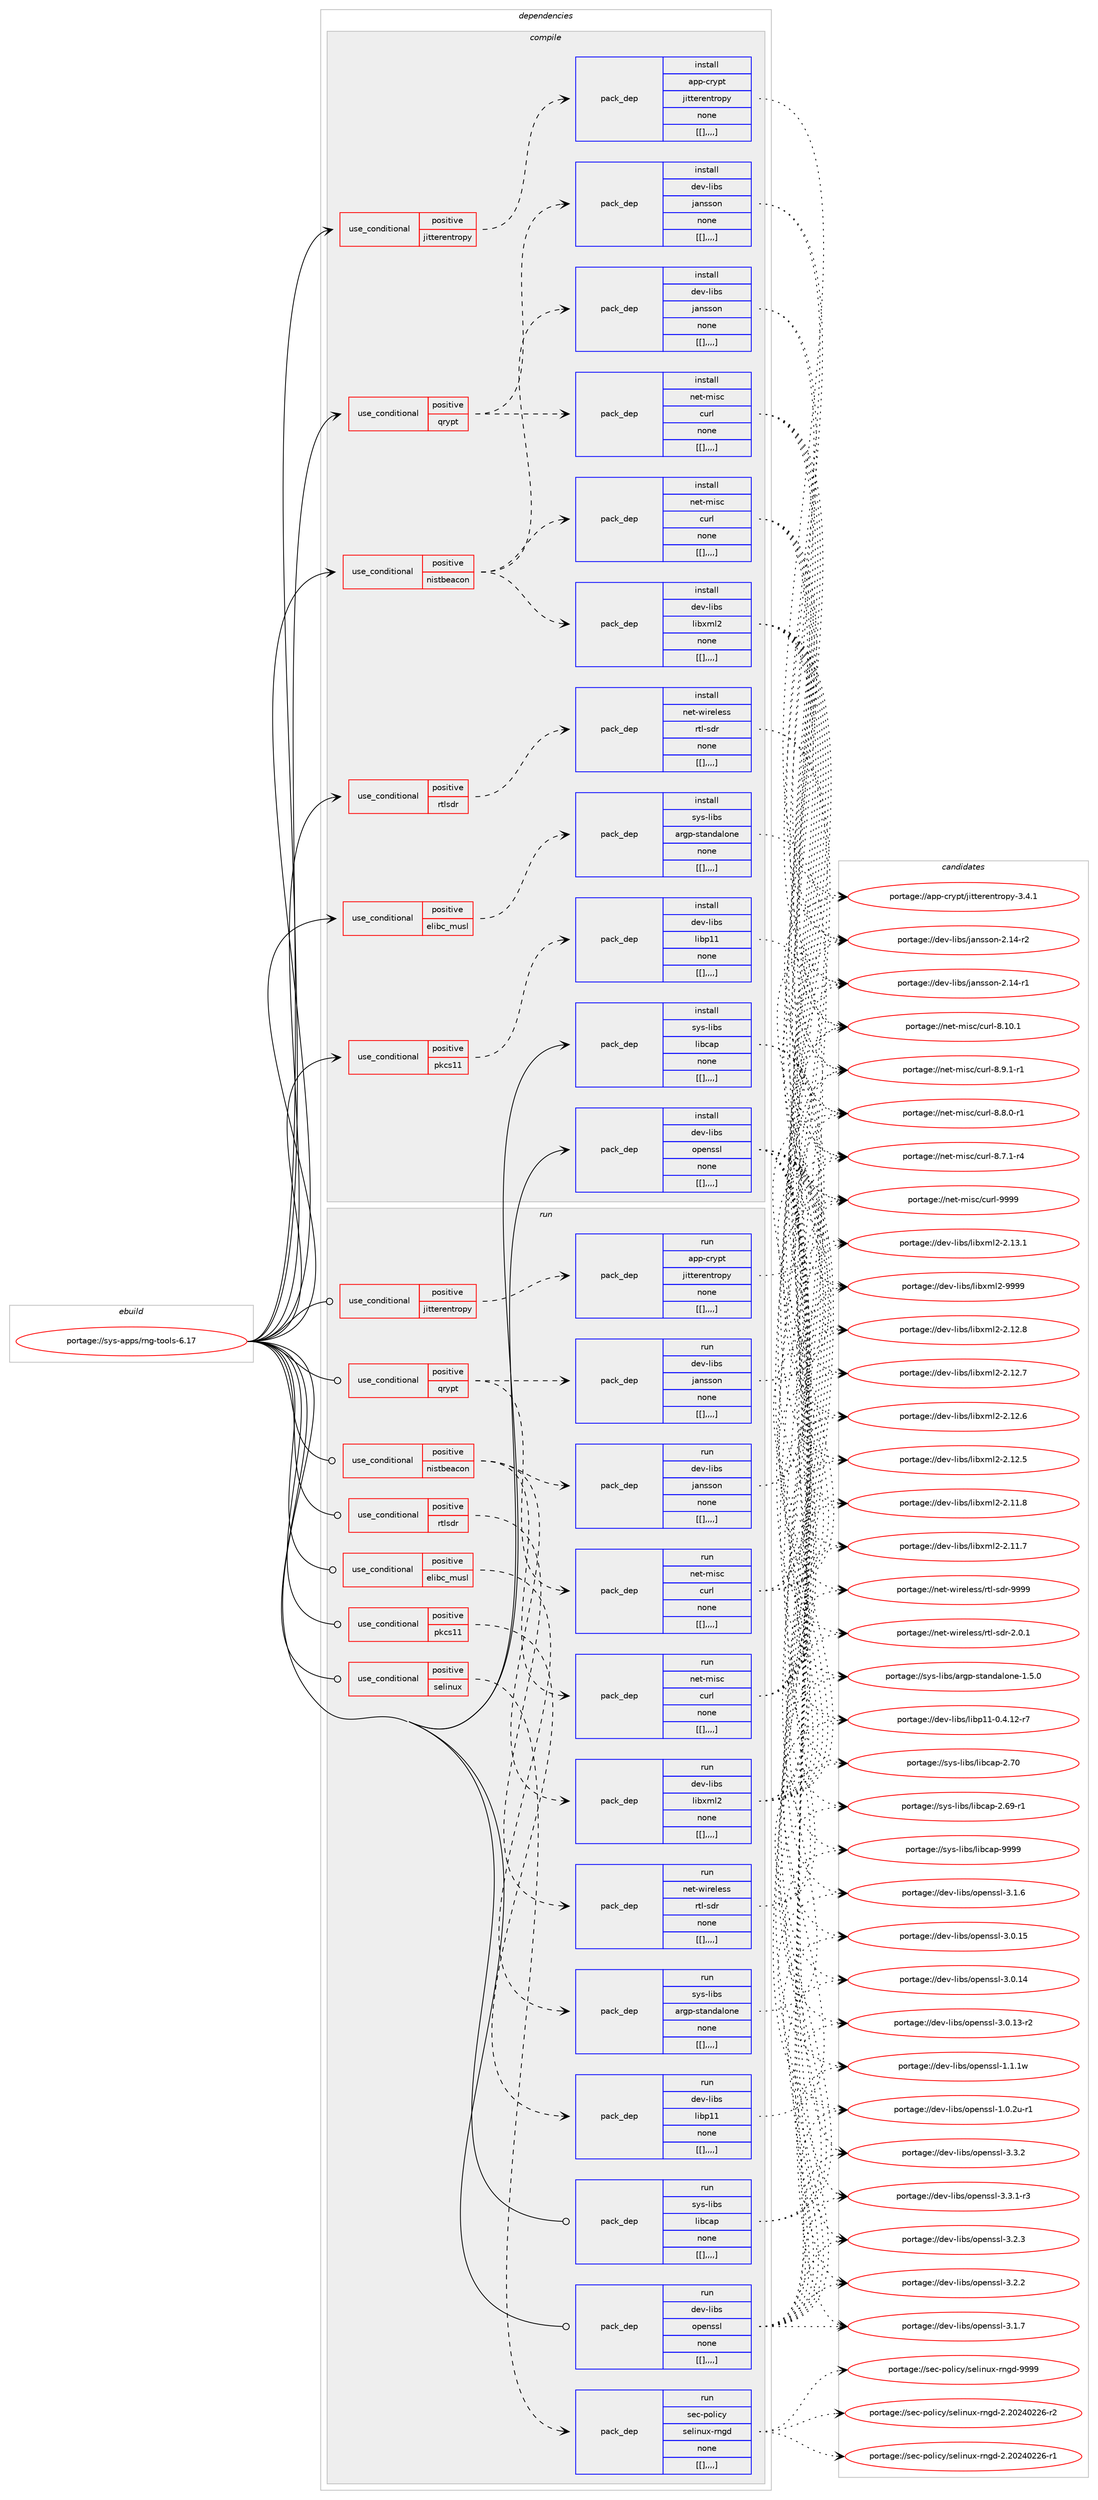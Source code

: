 digraph prolog {

# *************
# Graph options
# *************

newrank=true;
concentrate=true;
compound=true;
graph [rankdir=LR,fontname=Helvetica,fontsize=10,ranksep=1.5];#, ranksep=2.5, nodesep=0.2];
edge  [arrowhead=vee];
node  [fontname=Helvetica,fontsize=10];

# **********
# The ebuild
# **********

subgraph cluster_leftcol {
color=gray;
label=<<i>ebuild</i>>;
id [label="portage://sys-apps/rng-tools-6.17", color=red, width=4, href="../sys-apps/rng-tools-6.17.svg"];
}

# ****************
# The dependencies
# ****************

subgraph cluster_midcol {
color=gray;
label=<<i>dependencies</i>>;
subgraph cluster_compile {
fillcolor="#eeeeee";
style=filled;
label=<<i>compile</i>>;
subgraph cond6480 {
dependency17456 [label=<<TABLE BORDER="0" CELLBORDER="1" CELLSPACING="0" CELLPADDING="4"><TR><TD ROWSPAN="3" CELLPADDING="10">use_conditional</TD></TR><TR><TD>positive</TD></TR><TR><TD>elibc_musl</TD></TR></TABLE>>, shape=none, color=red];
subgraph pack10926 {
dependency17457 [label=<<TABLE BORDER="0" CELLBORDER="1" CELLSPACING="0" CELLPADDING="4" WIDTH="220"><TR><TD ROWSPAN="6" CELLPADDING="30">pack_dep</TD></TR><TR><TD WIDTH="110">install</TD></TR><TR><TD>sys-libs</TD></TR><TR><TD>argp-standalone</TD></TR><TR><TD>none</TD></TR><TR><TD>[[],,,,]</TD></TR></TABLE>>, shape=none, color=blue];
}
dependency17456:e -> dependency17457:w [weight=20,style="dashed",arrowhead="vee"];
}
id:e -> dependency17456:w [weight=20,style="solid",arrowhead="vee"];
subgraph cond6481 {
dependency17458 [label=<<TABLE BORDER="0" CELLBORDER="1" CELLSPACING="0" CELLPADDING="4"><TR><TD ROWSPAN="3" CELLPADDING="10">use_conditional</TD></TR><TR><TD>positive</TD></TR><TR><TD>jitterentropy</TD></TR></TABLE>>, shape=none, color=red];
subgraph pack10927 {
dependency17459 [label=<<TABLE BORDER="0" CELLBORDER="1" CELLSPACING="0" CELLPADDING="4" WIDTH="220"><TR><TD ROWSPAN="6" CELLPADDING="30">pack_dep</TD></TR><TR><TD WIDTH="110">install</TD></TR><TR><TD>app-crypt</TD></TR><TR><TD>jitterentropy</TD></TR><TR><TD>none</TD></TR><TR><TD>[[],,,,]</TD></TR></TABLE>>, shape=none, color=blue];
}
dependency17458:e -> dependency17459:w [weight=20,style="dashed",arrowhead="vee"];
}
id:e -> dependency17458:w [weight=20,style="solid",arrowhead="vee"];
subgraph cond6482 {
dependency17460 [label=<<TABLE BORDER="0" CELLBORDER="1" CELLSPACING="0" CELLPADDING="4"><TR><TD ROWSPAN="3" CELLPADDING="10">use_conditional</TD></TR><TR><TD>positive</TD></TR><TR><TD>nistbeacon</TD></TR></TABLE>>, shape=none, color=red];
subgraph pack10928 {
dependency17461 [label=<<TABLE BORDER="0" CELLBORDER="1" CELLSPACING="0" CELLPADDING="4" WIDTH="220"><TR><TD ROWSPAN="6" CELLPADDING="30">pack_dep</TD></TR><TR><TD WIDTH="110">install</TD></TR><TR><TD>dev-libs</TD></TR><TR><TD>jansson</TD></TR><TR><TD>none</TD></TR><TR><TD>[[],,,,]</TD></TR></TABLE>>, shape=none, color=blue];
}
dependency17460:e -> dependency17461:w [weight=20,style="dashed",arrowhead="vee"];
subgraph pack10929 {
dependency17462 [label=<<TABLE BORDER="0" CELLBORDER="1" CELLSPACING="0" CELLPADDING="4" WIDTH="220"><TR><TD ROWSPAN="6" CELLPADDING="30">pack_dep</TD></TR><TR><TD WIDTH="110">install</TD></TR><TR><TD>dev-libs</TD></TR><TR><TD>libxml2</TD></TR><TR><TD>none</TD></TR><TR><TD>[[],,,,]</TD></TR></TABLE>>, shape=none, color=blue];
}
dependency17460:e -> dependency17462:w [weight=20,style="dashed",arrowhead="vee"];
subgraph pack10930 {
dependency17463 [label=<<TABLE BORDER="0" CELLBORDER="1" CELLSPACING="0" CELLPADDING="4" WIDTH="220"><TR><TD ROWSPAN="6" CELLPADDING="30">pack_dep</TD></TR><TR><TD WIDTH="110">install</TD></TR><TR><TD>net-misc</TD></TR><TR><TD>curl</TD></TR><TR><TD>none</TD></TR><TR><TD>[[],,,,]</TD></TR></TABLE>>, shape=none, color=blue];
}
dependency17460:e -> dependency17463:w [weight=20,style="dashed",arrowhead="vee"];
}
id:e -> dependency17460:w [weight=20,style="solid",arrowhead="vee"];
subgraph cond6483 {
dependency17464 [label=<<TABLE BORDER="0" CELLBORDER="1" CELLSPACING="0" CELLPADDING="4"><TR><TD ROWSPAN="3" CELLPADDING="10">use_conditional</TD></TR><TR><TD>positive</TD></TR><TR><TD>pkcs11</TD></TR></TABLE>>, shape=none, color=red];
subgraph pack10931 {
dependency17465 [label=<<TABLE BORDER="0" CELLBORDER="1" CELLSPACING="0" CELLPADDING="4" WIDTH="220"><TR><TD ROWSPAN="6" CELLPADDING="30">pack_dep</TD></TR><TR><TD WIDTH="110">install</TD></TR><TR><TD>dev-libs</TD></TR><TR><TD>libp11</TD></TR><TR><TD>none</TD></TR><TR><TD>[[],,,,]</TD></TR></TABLE>>, shape=none, color=blue];
}
dependency17464:e -> dependency17465:w [weight=20,style="dashed",arrowhead="vee"];
}
id:e -> dependency17464:w [weight=20,style="solid",arrowhead="vee"];
subgraph cond6484 {
dependency17466 [label=<<TABLE BORDER="0" CELLBORDER="1" CELLSPACING="0" CELLPADDING="4"><TR><TD ROWSPAN="3" CELLPADDING="10">use_conditional</TD></TR><TR><TD>positive</TD></TR><TR><TD>qrypt</TD></TR></TABLE>>, shape=none, color=red];
subgraph pack10932 {
dependency17467 [label=<<TABLE BORDER="0" CELLBORDER="1" CELLSPACING="0" CELLPADDING="4" WIDTH="220"><TR><TD ROWSPAN="6" CELLPADDING="30">pack_dep</TD></TR><TR><TD WIDTH="110">install</TD></TR><TR><TD>dev-libs</TD></TR><TR><TD>jansson</TD></TR><TR><TD>none</TD></TR><TR><TD>[[],,,,]</TD></TR></TABLE>>, shape=none, color=blue];
}
dependency17466:e -> dependency17467:w [weight=20,style="dashed",arrowhead="vee"];
subgraph pack10933 {
dependency17468 [label=<<TABLE BORDER="0" CELLBORDER="1" CELLSPACING="0" CELLPADDING="4" WIDTH="220"><TR><TD ROWSPAN="6" CELLPADDING="30">pack_dep</TD></TR><TR><TD WIDTH="110">install</TD></TR><TR><TD>net-misc</TD></TR><TR><TD>curl</TD></TR><TR><TD>none</TD></TR><TR><TD>[[],,,,]</TD></TR></TABLE>>, shape=none, color=blue];
}
dependency17466:e -> dependency17468:w [weight=20,style="dashed",arrowhead="vee"];
}
id:e -> dependency17466:w [weight=20,style="solid",arrowhead="vee"];
subgraph cond6485 {
dependency17469 [label=<<TABLE BORDER="0" CELLBORDER="1" CELLSPACING="0" CELLPADDING="4"><TR><TD ROWSPAN="3" CELLPADDING="10">use_conditional</TD></TR><TR><TD>positive</TD></TR><TR><TD>rtlsdr</TD></TR></TABLE>>, shape=none, color=red];
subgraph pack10934 {
dependency17470 [label=<<TABLE BORDER="0" CELLBORDER="1" CELLSPACING="0" CELLPADDING="4" WIDTH="220"><TR><TD ROWSPAN="6" CELLPADDING="30">pack_dep</TD></TR><TR><TD WIDTH="110">install</TD></TR><TR><TD>net-wireless</TD></TR><TR><TD>rtl-sdr</TD></TR><TR><TD>none</TD></TR><TR><TD>[[],,,,]</TD></TR></TABLE>>, shape=none, color=blue];
}
dependency17469:e -> dependency17470:w [weight=20,style="dashed",arrowhead="vee"];
}
id:e -> dependency17469:w [weight=20,style="solid",arrowhead="vee"];
subgraph pack10935 {
dependency17471 [label=<<TABLE BORDER="0" CELLBORDER="1" CELLSPACING="0" CELLPADDING="4" WIDTH="220"><TR><TD ROWSPAN="6" CELLPADDING="30">pack_dep</TD></TR><TR><TD WIDTH="110">install</TD></TR><TR><TD>dev-libs</TD></TR><TR><TD>openssl</TD></TR><TR><TD>none</TD></TR><TR><TD>[[],,,,]</TD></TR></TABLE>>, shape=none, color=blue];
}
id:e -> dependency17471:w [weight=20,style="solid",arrowhead="vee"];
subgraph pack10936 {
dependency17472 [label=<<TABLE BORDER="0" CELLBORDER="1" CELLSPACING="0" CELLPADDING="4" WIDTH="220"><TR><TD ROWSPAN="6" CELLPADDING="30">pack_dep</TD></TR><TR><TD WIDTH="110">install</TD></TR><TR><TD>sys-libs</TD></TR><TR><TD>libcap</TD></TR><TR><TD>none</TD></TR><TR><TD>[[],,,,]</TD></TR></TABLE>>, shape=none, color=blue];
}
id:e -> dependency17472:w [weight=20,style="solid",arrowhead="vee"];
}
subgraph cluster_compileandrun {
fillcolor="#eeeeee";
style=filled;
label=<<i>compile and run</i>>;
}
subgraph cluster_run {
fillcolor="#eeeeee";
style=filled;
label=<<i>run</i>>;
subgraph cond6486 {
dependency17473 [label=<<TABLE BORDER="0" CELLBORDER="1" CELLSPACING="0" CELLPADDING="4"><TR><TD ROWSPAN="3" CELLPADDING="10">use_conditional</TD></TR><TR><TD>positive</TD></TR><TR><TD>elibc_musl</TD></TR></TABLE>>, shape=none, color=red];
subgraph pack10937 {
dependency17474 [label=<<TABLE BORDER="0" CELLBORDER="1" CELLSPACING="0" CELLPADDING="4" WIDTH="220"><TR><TD ROWSPAN="6" CELLPADDING="30">pack_dep</TD></TR><TR><TD WIDTH="110">run</TD></TR><TR><TD>sys-libs</TD></TR><TR><TD>argp-standalone</TD></TR><TR><TD>none</TD></TR><TR><TD>[[],,,,]</TD></TR></TABLE>>, shape=none, color=blue];
}
dependency17473:e -> dependency17474:w [weight=20,style="dashed",arrowhead="vee"];
}
id:e -> dependency17473:w [weight=20,style="solid",arrowhead="odot"];
subgraph cond6487 {
dependency17475 [label=<<TABLE BORDER="0" CELLBORDER="1" CELLSPACING="0" CELLPADDING="4"><TR><TD ROWSPAN="3" CELLPADDING="10">use_conditional</TD></TR><TR><TD>positive</TD></TR><TR><TD>jitterentropy</TD></TR></TABLE>>, shape=none, color=red];
subgraph pack10938 {
dependency17476 [label=<<TABLE BORDER="0" CELLBORDER="1" CELLSPACING="0" CELLPADDING="4" WIDTH="220"><TR><TD ROWSPAN="6" CELLPADDING="30">pack_dep</TD></TR><TR><TD WIDTH="110">run</TD></TR><TR><TD>app-crypt</TD></TR><TR><TD>jitterentropy</TD></TR><TR><TD>none</TD></TR><TR><TD>[[],,,,]</TD></TR></TABLE>>, shape=none, color=blue];
}
dependency17475:e -> dependency17476:w [weight=20,style="dashed",arrowhead="vee"];
}
id:e -> dependency17475:w [weight=20,style="solid",arrowhead="odot"];
subgraph cond6488 {
dependency17477 [label=<<TABLE BORDER="0" CELLBORDER="1" CELLSPACING="0" CELLPADDING="4"><TR><TD ROWSPAN="3" CELLPADDING="10">use_conditional</TD></TR><TR><TD>positive</TD></TR><TR><TD>nistbeacon</TD></TR></TABLE>>, shape=none, color=red];
subgraph pack10939 {
dependency17478 [label=<<TABLE BORDER="0" CELLBORDER="1" CELLSPACING="0" CELLPADDING="4" WIDTH="220"><TR><TD ROWSPAN="6" CELLPADDING="30">pack_dep</TD></TR><TR><TD WIDTH="110">run</TD></TR><TR><TD>dev-libs</TD></TR><TR><TD>jansson</TD></TR><TR><TD>none</TD></TR><TR><TD>[[],,,,]</TD></TR></TABLE>>, shape=none, color=blue];
}
dependency17477:e -> dependency17478:w [weight=20,style="dashed",arrowhead="vee"];
subgraph pack10940 {
dependency17479 [label=<<TABLE BORDER="0" CELLBORDER="1" CELLSPACING="0" CELLPADDING="4" WIDTH="220"><TR><TD ROWSPAN="6" CELLPADDING="30">pack_dep</TD></TR><TR><TD WIDTH="110">run</TD></TR><TR><TD>dev-libs</TD></TR><TR><TD>libxml2</TD></TR><TR><TD>none</TD></TR><TR><TD>[[],,,,]</TD></TR></TABLE>>, shape=none, color=blue];
}
dependency17477:e -> dependency17479:w [weight=20,style="dashed",arrowhead="vee"];
subgraph pack10941 {
dependency17480 [label=<<TABLE BORDER="0" CELLBORDER="1" CELLSPACING="0" CELLPADDING="4" WIDTH="220"><TR><TD ROWSPAN="6" CELLPADDING="30">pack_dep</TD></TR><TR><TD WIDTH="110">run</TD></TR><TR><TD>net-misc</TD></TR><TR><TD>curl</TD></TR><TR><TD>none</TD></TR><TR><TD>[[],,,,]</TD></TR></TABLE>>, shape=none, color=blue];
}
dependency17477:e -> dependency17480:w [weight=20,style="dashed",arrowhead="vee"];
}
id:e -> dependency17477:w [weight=20,style="solid",arrowhead="odot"];
subgraph cond6489 {
dependency17481 [label=<<TABLE BORDER="0" CELLBORDER="1" CELLSPACING="0" CELLPADDING="4"><TR><TD ROWSPAN="3" CELLPADDING="10">use_conditional</TD></TR><TR><TD>positive</TD></TR><TR><TD>pkcs11</TD></TR></TABLE>>, shape=none, color=red];
subgraph pack10942 {
dependency17482 [label=<<TABLE BORDER="0" CELLBORDER="1" CELLSPACING="0" CELLPADDING="4" WIDTH="220"><TR><TD ROWSPAN="6" CELLPADDING="30">pack_dep</TD></TR><TR><TD WIDTH="110">run</TD></TR><TR><TD>dev-libs</TD></TR><TR><TD>libp11</TD></TR><TR><TD>none</TD></TR><TR><TD>[[],,,,]</TD></TR></TABLE>>, shape=none, color=blue];
}
dependency17481:e -> dependency17482:w [weight=20,style="dashed",arrowhead="vee"];
}
id:e -> dependency17481:w [weight=20,style="solid",arrowhead="odot"];
subgraph cond6490 {
dependency17483 [label=<<TABLE BORDER="0" CELLBORDER="1" CELLSPACING="0" CELLPADDING="4"><TR><TD ROWSPAN="3" CELLPADDING="10">use_conditional</TD></TR><TR><TD>positive</TD></TR><TR><TD>qrypt</TD></TR></TABLE>>, shape=none, color=red];
subgraph pack10943 {
dependency17484 [label=<<TABLE BORDER="0" CELLBORDER="1" CELLSPACING="0" CELLPADDING="4" WIDTH="220"><TR><TD ROWSPAN="6" CELLPADDING="30">pack_dep</TD></TR><TR><TD WIDTH="110">run</TD></TR><TR><TD>dev-libs</TD></TR><TR><TD>jansson</TD></TR><TR><TD>none</TD></TR><TR><TD>[[],,,,]</TD></TR></TABLE>>, shape=none, color=blue];
}
dependency17483:e -> dependency17484:w [weight=20,style="dashed",arrowhead="vee"];
subgraph pack10944 {
dependency17485 [label=<<TABLE BORDER="0" CELLBORDER="1" CELLSPACING="0" CELLPADDING="4" WIDTH="220"><TR><TD ROWSPAN="6" CELLPADDING="30">pack_dep</TD></TR><TR><TD WIDTH="110">run</TD></TR><TR><TD>net-misc</TD></TR><TR><TD>curl</TD></TR><TR><TD>none</TD></TR><TR><TD>[[],,,,]</TD></TR></TABLE>>, shape=none, color=blue];
}
dependency17483:e -> dependency17485:w [weight=20,style="dashed",arrowhead="vee"];
}
id:e -> dependency17483:w [weight=20,style="solid",arrowhead="odot"];
subgraph cond6491 {
dependency17486 [label=<<TABLE BORDER="0" CELLBORDER="1" CELLSPACING="0" CELLPADDING="4"><TR><TD ROWSPAN="3" CELLPADDING="10">use_conditional</TD></TR><TR><TD>positive</TD></TR><TR><TD>rtlsdr</TD></TR></TABLE>>, shape=none, color=red];
subgraph pack10945 {
dependency17487 [label=<<TABLE BORDER="0" CELLBORDER="1" CELLSPACING="0" CELLPADDING="4" WIDTH="220"><TR><TD ROWSPAN="6" CELLPADDING="30">pack_dep</TD></TR><TR><TD WIDTH="110">run</TD></TR><TR><TD>net-wireless</TD></TR><TR><TD>rtl-sdr</TD></TR><TR><TD>none</TD></TR><TR><TD>[[],,,,]</TD></TR></TABLE>>, shape=none, color=blue];
}
dependency17486:e -> dependency17487:w [weight=20,style="dashed",arrowhead="vee"];
}
id:e -> dependency17486:w [weight=20,style="solid",arrowhead="odot"];
subgraph cond6492 {
dependency17488 [label=<<TABLE BORDER="0" CELLBORDER="1" CELLSPACING="0" CELLPADDING="4"><TR><TD ROWSPAN="3" CELLPADDING="10">use_conditional</TD></TR><TR><TD>positive</TD></TR><TR><TD>selinux</TD></TR></TABLE>>, shape=none, color=red];
subgraph pack10946 {
dependency17489 [label=<<TABLE BORDER="0" CELLBORDER="1" CELLSPACING="0" CELLPADDING="4" WIDTH="220"><TR><TD ROWSPAN="6" CELLPADDING="30">pack_dep</TD></TR><TR><TD WIDTH="110">run</TD></TR><TR><TD>sec-policy</TD></TR><TR><TD>selinux-rngd</TD></TR><TR><TD>none</TD></TR><TR><TD>[[],,,,]</TD></TR></TABLE>>, shape=none, color=blue];
}
dependency17488:e -> dependency17489:w [weight=20,style="dashed",arrowhead="vee"];
}
id:e -> dependency17488:w [weight=20,style="solid",arrowhead="odot"];
subgraph pack10947 {
dependency17490 [label=<<TABLE BORDER="0" CELLBORDER="1" CELLSPACING="0" CELLPADDING="4" WIDTH="220"><TR><TD ROWSPAN="6" CELLPADDING="30">pack_dep</TD></TR><TR><TD WIDTH="110">run</TD></TR><TR><TD>dev-libs</TD></TR><TR><TD>openssl</TD></TR><TR><TD>none</TD></TR><TR><TD>[[],,,,]</TD></TR></TABLE>>, shape=none, color=blue];
}
id:e -> dependency17490:w [weight=20,style="solid",arrowhead="odot"];
subgraph pack10948 {
dependency17491 [label=<<TABLE BORDER="0" CELLBORDER="1" CELLSPACING="0" CELLPADDING="4" WIDTH="220"><TR><TD ROWSPAN="6" CELLPADDING="30">pack_dep</TD></TR><TR><TD WIDTH="110">run</TD></TR><TR><TD>sys-libs</TD></TR><TR><TD>libcap</TD></TR><TR><TD>none</TD></TR><TR><TD>[[],,,,]</TD></TR></TABLE>>, shape=none, color=blue];
}
id:e -> dependency17491:w [weight=20,style="solid",arrowhead="odot"];
}
}

# **************
# The candidates
# **************

subgraph cluster_choices {
rank=same;
color=gray;
label=<<i>candidates</i>>;

subgraph choice10926 {
color=black;
nodesep=1;
choice11512111545108105981154797114103112451151169711010097108111110101454946534648 [label="portage://sys-libs/argp-standalone-1.5.0", color=red, width=4,href="../sys-libs/argp-standalone-1.5.0.svg"];
dependency17457:e -> choice11512111545108105981154797114103112451151169711010097108111110101454946534648:w [style=dotted,weight="100"];
}
subgraph choice10927 {
color=black;
nodesep=1;
choice97112112459911412111211647106105116116101114101110116114111112121455146524649 [label="portage://app-crypt/jitterentropy-3.4.1", color=red, width=4,href="../app-crypt/jitterentropy-3.4.1.svg"];
dependency17459:e -> choice97112112459911412111211647106105116116101114101110116114111112121455146524649:w [style=dotted,weight="100"];
}
subgraph choice10928 {
color=black;
nodesep=1;
choice1001011184510810598115471069711011511511111045504649524511450 [label="portage://dev-libs/jansson-2.14-r2", color=red, width=4,href="../dev-libs/jansson-2.14-r2.svg"];
choice1001011184510810598115471069711011511511111045504649524511449 [label="portage://dev-libs/jansson-2.14-r1", color=red, width=4,href="../dev-libs/jansson-2.14-r1.svg"];
dependency17461:e -> choice1001011184510810598115471069711011511511111045504649524511450:w [style=dotted,weight="100"];
dependency17461:e -> choice1001011184510810598115471069711011511511111045504649524511449:w [style=dotted,weight="100"];
}
subgraph choice10929 {
color=black;
nodesep=1;
choice10010111845108105981154710810598120109108504557575757 [label="portage://dev-libs/libxml2-9999", color=red, width=4,href="../dev-libs/libxml2-9999.svg"];
choice100101118451081059811547108105981201091085045504649514649 [label="portage://dev-libs/libxml2-2.13.1", color=red, width=4,href="../dev-libs/libxml2-2.13.1.svg"];
choice100101118451081059811547108105981201091085045504649504656 [label="portage://dev-libs/libxml2-2.12.8", color=red, width=4,href="../dev-libs/libxml2-2.12.8.svg"];
choice100101118451081059811547108105981201091085045504649504655 [label="portage://dev-libs/libxml2-2.12.7", color=red, width=4,href="../dev-libs/libxml2-2.12.7.svg"];
choice100101118451081059811547108105981201091085045504649504654 [label="portage://dev-libs/libxml2-2.12.6", color=red, width=4,href="../dev-libs/libxml2-2.12.6.svg"];
choice100101118451081059811547108105981201091085045504649504653 [label="portage://dev-libs/libxml2-2.12.5", color=red, width=4,href="../dev-libs/libxml2-2.12.5.svg"];
choice100101118451081059811547108105981201091085045504649494656 [label="portage://dev-libs/libxml2-2.11.8", color=red, width=4,href="../dev-libs/libxml2-2.11.8.svg"];
choice100101118451081059811547108105981201091085045504649494655 [label="portage://dev-libs/libxml2-2.11.7", color=red, width=4,href="../dev-libs/libxml2-2.11.7.svg"];
dependency17462:e -> choice10010111845108105981154710810598120109108504557575757:w [style=dotted,weight="100"];
dependency17462:e -> choice100101118451081059811547108105981201091085045504649514649:w [style=dotted,weight="100"];
dependency17462:e -> choice100101118451081059811547108105981201091085045504649504656:w [style=dotted,weight="100"];
dependency17462:e -> choice100101118451081059811547108105981201091085045504649504655:w [style=dotted,weight="100"];
dependency17462:e -> choice100101118451081059811547108105981201091085045504649504654:w [style=dotted,weight="100"];
dependency17462:e -> choice100101118451081059811547108105981201091085045504649504653:w [style=dotted,weight="100"];
dependency17462:e -> choice100101118451081059811547108105981201091085045504649494656:w [style=dotted,weight="100"];
dependency17462:e -> choice100101118451081059811547108105981201091085045504649494655:w [style=dotted,weight="100"];
}
subgraph choice10930 {
color=black;
nodesep=1;
choice110101116451091051159947991171141084557575757 [label="portage://net-misc/curl-9999", color=red, width=4,href="../net-misc/curl-9999.svg"];
choice1101011164510910511599479911711410845564649484649 [label="portage://net-misc/curl-8.10.1", color=red, width=4,href="../net-misc/curl-8.10.1.svg"];
choice110101116451091051159947991171141084556465746494511449 [label="portage://net-misc/curl-8.9.1-r1", color=red, width=4,href="../net-misc/curl-8.9.1-r1.svg"];
choice110101116451091051159947991171141084556465646484511449 [label="portage://net-misc/curl-8.8.0-r1", color=red, width=4,href="../net-misc/curl-8.8.0-r1.svg"];
choice110101116451091051159947991171141084556465546494511452 [label="portage://net-misc/curl-8.7.1-r4", color=red, width=4,href="../net-misc/curl-8.7.1-r4.svg"];
dependency17463:e -> choice110101116451091051159947991171141084557575757:w [style=dotted,weight="100"];
dependency17463:e -> choice1101011164510910511599479911711410845564649484649:w [style=dotted,weight="100"];
dependency17463:e -> choice110101116451091051159947991171141084556465746494511449:w [style=dotted,weight="100"];
dependency17463:e -> choice110101116451091051159947991171141084556465646484511449:w [style=dotted,weight="100"];
dependency17463:e -> choice110101116451091051159947991171141084556465546494511452:w [style=dotted,weight="100"];
}
subgraph choice10931 {
color=black;
nodesep=1;
choice100101118451081059811547108105981124949454846524649504511455 [label="portage://dev-libs/libp11-0.4.12-r7", color=red, width=4,href="../dev-libs/libp11-0.4.12-r7.svg"];
dependency17465:e -> choice100101118451081059811547108105981124949454846524649504511455:w [style=dotted,weight="100"];
}
subgraph choice10932 {
color=black;
nodesep=1;
choice1001011184510810598115471069711011511511111045504649524511450 [label="portage://dev-libs/jansson-2.14-r2", color=red, width=4,href="../dev-libs/jansson-2.14-r2.svg"];
choice1001011184510810598115471069711011511511111045504649524511449 [label="portage://dev-libs/jansson-2.14-r1", color=red, width=4,href="../dev-libs/jansson-2.14-r1.svg"];
dependency17467:e -> choice1001011184510810598115471069711011511511111045504649524511450:w [style=dotted,weight="100"];
dependency17467:e -> choice1001011184510810598115471069711011511511111045504649524511449:w [style=dotted,weight="100"];
}
subgraph choice10933 {
color=black;
nodesep=1;
choice110101116451091051159947991171141084557575757 [label="portage://net-misc/curl-9999", color=red, width=4,href="../net-misc/curl-9999.svg"];
choice1101011164510910511599479911711410845564649484649 [label="portage://net-misc/curl-8.10.1", color=red, width=4,href="../net-misc/curl-8.10.1.svg"];
choice110101116451091051159947991171141084556465746494511449 [label="portage://net-misc/curl-8.9.1-r1", color=red, width=4,href="../net-misc/curl-8.9.1-r1.svg"];
choice110101116451091051159947991171141084556465646484511449 [label="portage://net-misc/curl-8.8.0-r1", color=red, width=4,href="../net-misc/curl-8.8.0-r1.svg"];
choice110101116451091051159947991171141084556465546494511452 [label="portage://net-misc/curl-8.7.1-r4", color=red, width=4,href="../net-misc/curl-8.7.1-r4.svg"];
dependency17468:e -> choice110101116451091051159947991171141084557575757:w [style=dotted,weight="100"];
dependency17468:e -> choice1101011164510910511599479911711410845564649484649:w [style=dotted,weight="100"];
dependency17468:e -> choice110101116451091051159947991171141084556465746494511449:w [style=dotted,weight="100"];
dependency17468:e -> choice110101116451091051159947991171141084556465646484511449:w [style=dotted,weight="100"];
dependency17468:e -> choice110101116451091051159947991171141084556465546494511452:w [style=dotted,weight="100"];
}
subgraph choice10934 {
color=black;
nodesep=1;
choice1101011164511910511410110810111511547114116108451151001144557575757 [label="portage://net-wireless/rtl-sdr-9999", color=red, width=4,href="../net-wireless/rtl-sdr-9999.svg"];
choice110101116451191051141011081011151154711411610845115100114455046484649 [label="portage://net-wireless/rtl-sdr-2.0.1", color=red, width=4,href="../net-wireless/rtl-sdr-2.0.1.svg"];
dependency17470:e -> choice1101011164511910511410110810111511547114116108451151001144557575757:w [style=dotted,weight="100"];
dependency17470:e -> choice110101116451191051141011081011151154711411610845115100114455046484649:w [style=dotted,weight="100"];
}
subgraph choice10935 {
color=black;
nodesep=1;
choice100101118451081059811547111112101110115115108455146514650 [label="portage://dev-libs/openssl-3.3.2", color=red, width=4,href="../dev-libs/openssl-3.3.2.svg"];
choice1001011184510810598115471111121011101151151084551465146494511451 [label="portage://dev-libs/openssl-3.3.1-r3", color=red, width=4,href="../dev-libs/openssl-3.3.1-r3.svg"];
choice100101118451081059811547111112101110115115108455146504651 [label="portage://dev-libs/openssl-3.2.3", color=red, width=4,href="../dev-libs/openssl-3.2.3.svg"];
choice100101118451081059811547111112101110115115108455146504650 [label="portage://dev-libs/openssl-3.2.2", color=red, width=4,href="../dev-libs/openssl-3.2.2.svg"];
choice100101118451081059811547111112101110115115108455146494655 [label="portage://dev-libs/openssl-3.1.7", color=red, width=4,href="../dev-libs/openssl-3.1.7.svg"];
choice100101118451081059811547111112101110115115108455146494654 [label="portage://dev-libs/openssl-3.1.6", color=red, width=4,href="../dev-libs/openssl-3.1.6.svg"];
choice10010111845108105981154711111210111011511510845514648464953 [label="portage://dev-libs/openssl-3.0.15", color=red, width=4,href="../dev-libs/openssl-3.0.15.svg"];
choice10010111845108105981154711111210111011511510845514648464952 [label="portage://dev-libs/openssl-3.0.14", color=red, width=4,href="../dev-libs/openssl-3.0.14.svg"];
choice100101118451081059811547111112101110115115108455146484649514511450 [label="portage://dev-libs/openssl-3.0.13-r2", color=red, width=4,href="../dev-libs/openssl-3.0.13-r2.svg"];
choice100101118451081059811547111112101110115115108454946494649119 [label="portage://dev-libs/openssl-1.1.1w", color=red, width=4,href="../dev-libs/openssl-1.1.1w.svg"];
choice1001011184510810598115471111121011101151151084549464846501174511449 [label="portage://dev-libs/openssl-1.0.2u-r1", color=red, width=4,href="../dev-libs/openssl-1.0.2u-r1.svg"];
dependency17471:e -> choice100101118451081059811547111112101110115115108455146514650:w [style=dotted,weight="100"];
dependency17471:e -> choice1001011184510810598115471111121011101151151084551465146494511451:w [style=dotted,weight="100"];
dependency17471:e -> choice100101118451081059811547111112101110115115108455146504651:w [style=dotted,weight="100"];
dependency17471:e -> choice100101118451081059811547111112101110115115108455146504650:w [style=dotted,weight="100"];
dependency17471:e -> choice100101118451081059811547111112101110115115108455146494655:w [style=dotted,weight="100"];
dependency17471:e -> choice100101118451081059811547111112101110115115108455146494654:w [style=dotted,weight="100"];
dependency17471:e -> choice10010111845108105981154711111210111011511510845514648464953:w [style=dotted,weight="100"];
dependency17471:e -> choice10010111845108105981154711111210111011511510845514648464952:w [style=dotted,weight="100"];
dependency17471:e -> choice100101118451081059811547111112101110115115108455146484649514511450:w [style=dotted,weight="100"];
dependency17471:e -> choice100101118451081059811547111112101110115115108454946494649119:w [style=dotted,weight="100"];
dependency17471:e -> choice1001011184510810598115471111121011101151151084549464846501174511449:w [style=dotted,weight="100"];
}
subgraph choice10936 {
color=black;
nodesep=1;
choice1151211154510810598115471081059899971124557575757 [label="portage://sys-libs/libcap-9999", color=red, width=4,href="../sys-libs/libcap-9999.svg"];
choice1151211154510810598115471081059899971124550465548 [label="portage://sys-libs/libcap-2.70", color=red, width=4,href="../sys-libs/libcap-2.70.svg"];
choice11512111545108105981154710810598999711245504654574511449 [label="portage://sys-libs/libcap-2.69-r1", color=red, width=4,href="../sys-libs/libcap-2.69-r1.svg"];
dependency17472:e -> choice1151211154510810598115471081059899971124557575757:w [style=dotted,weight="100"];
dependency17472:e -> choice1151211154510810598115471081059899971124550465548:w [style=dotted,weight="100"];
dependency17472:e -> choice11512111545108105981154710810598999711245504654574511449:w [style=dotted,weight="100"];
}
subgraph choice10937 {
color=black;
nodesep=1;
choice11512111545108105981154797114103112451151169711010097108111110101454946534648 [label="portage://sys-libs/argp-standalone-1.5.0", color=red, width=4,href="../sys-libs/argp-standalone-1.5.0.svg"];
dependency17474:e -> choice11512111545108105981154797114103112451151169711010097108111110101454946534648:w [style=dotted,weight="100"];
}
subgraph choice10938 {
color=black;
nodesep=1;
choice97112112459911412111211647106105116116101114101110116114111112121455146524649 [label="portage://app-crypt/jitterentropy-3.4.1", color=red, width=4,href="../app-crypt/jitterentropy-3.4.1.svg"];
dependency17476:e -> choice97112112459911412111211647106105116116101114101110116114111112121455146524649:w [style=dotted,weight="100"];
}
subgraph choice10939 {
color=black;
nodesep=1;
choice1001011184510810598115471069711011511511111045504649524511450 [label="portage://dev-libs/jansson-2.14-r2", color=red, width=4,href="../dev-libs/jansson-2.14-r2.svg"];
choice1001011184510810598115471069711011511511111045504649524511449 [label="portage://dev-libs/jansson-2.14-r1", color=red, width=4,href="../dev-libs/jansson-2.14-r1.svg"];
dependency17478:e -> choice1001011184510810598115471069711011511511111045504649524511450:w [style=dotted,weight="100"];
dependency17478:e -> choice1001011184510810598115471069711011511511111045504649524511449:w [style=dotted,weight="100"];
}
subgraph choice10940 {
color=black;
nodesep=1;
choice10010111845108105981154710810598120109108504557575757 [label="portage://dev-libs/libxml2-9999", color=red, width=4,href="../dev-libs/libxml2-9999.svg"];
choice100101118451081059811547108105981201091085045504649514649 [label="portage://dev-libs/libxml2-2.13.1", color=red, width=4,href="../dev-libs/libxml2-2.13.1.svg"];
choice100101118451081059811547108105981201091085045504649504656 [label="portage://dev-libs/libxml2-2.12.8", color=red, width=4,href="../dev-libs/libxml2-2.12.8.svg"];
choice100101118451081059811547108105981201091085045504649504655 [label="portage://dev-libs/libxml2-2.12.7", color=red, width=4,href="../dev-libs/libxml2-2.12.7.svg"];
choice100101118451081059811547108105981201091085045504649504654 [label="portage://dev-libs/libxml2-2.12.6", color=red, width=4,href="../dev-libs/libxml2-2.12.6.svg"];
choice100101118451081059811547108105981201091085045504649504653 [label="portage://dev-libs/libxml2-2.12.5", color=red, width=4,href="../dev-libs/libxml2-2.12.5.svg"];
choice100101118451081059811547108105981201091085045504649494656 [label="portage://dev-libs/libxml2-2.11.8", color=red, width=4,href="../dev-libs/libxml2-2.11.8.svg"];
choice100101118451081059811547108105981201091085045504649494655 [label="portage://dev-libs/libxml2-2.11.7", color=red, width=4,href="../dev-libs/libxml2-2.11.7.svg"];
dependency17479:e -> choice10010111845108105981154710810598120109108504557575757:w [style=dotted,weight="100"];
dependency17479:e -> choice100101118451081059811547108105981201091085045504649514649:w [style=dotted,weight="100"];
dependency17479:e -> choice100101118451081059811547108105981201091085045504649504656:w [style=dotted,weight="100"];
dependency17479:e -> choice100101118451081059811547108105981201091085045504649504655:w [style=dotted,weight="100"];
dependency17479:e -> choice100101118451081059811547108105981201091085045504649504654:w [style=dotted,weight="100"];
dependency17479:e -> choice100101118451081059811547108105981201091085045504649504653:w [style=dotted,weight="100"];
dependency17479:e -> choice100101118451081059811547108105981201091085045504649494656:w [style=dotted,weight="100"];
dependency17479:e -> choice100101118451081059811547108105981201091085045504649494655:w [style=dotted,weight="100"];
}
subgraph choice10941 {
color=black;
nodesep=1;
choice110101116451091051159947991171141084557575757 [label="portage://net-misc/curl-9999", color=red, width=4,href="../net-misc/curl-9999.svg"];
choice1101011164510910511599479911711410845564649484649 [label="portage://net-misc/curl-8.10.1", color=red, width=4,href="../net-misc/curl-8.10.1.svg"];
choice110101116451091051159947991171141084556465746494511449 [label="portage://net-misc/curl-8.9.1-r1", color=red, width=4,href="../net-misc/curl-8.9.1-r1.svg"];
choice110101116451091051159947991171141084556465646484511449 [label="portage://net-misc/curl-8.8.0-r1", color=red, width=4,href="../net-misc/curl-8.8.0-r1.svg"];
choice110101116451091051159947991171141084556465546494511452 [label="portage://net-misc/curl-8.7.1-r4", color=red, width=4,href="../net-misc/curl-8.7.1-r4.svg"];
dependency17480:e -> choice110101116451091051159947991171141084557575757:w [style=dotted,weight="100"];
dependency17480:e -> choice1101011164510910511599479911711410845564649484649:w [style=dotted,weight="100"];
dependency17480:e -> choice110101116451091051159947991171141084556465746494511449:w [style=dotted,weight="100"];
dependency17480:e -> choice110101116451091051159947991171141084556465646484511449:w [style=dotted,weight="100"];
dependency17480:e -> choice110101116451091051159947991171141084556465546494511452:w [style=dotted,weight="100"];
}
subgraph choice10942 {
color=black;
nodesep=1;
choice100101118451081059811547108105981124949454846524649504511455 [label="portage://dev-libs/libp11-0.4.12-r7", color=red, width=4,href="../dev-libs/libp11-0.4.12-r7.svg"];
dependency17482:e -> choice100101118451081059811547108105981124949454846524649504511455:w [style=dotted,weight="100"];
}
subgraph choice10943 {
color=black;
nodesep=1;
choice1001011184510810598115471069711011511511111045504649524511450 [label="portage://dev-libs/jansson-2.14-r2", color=red, width=4,href="../dev-libs/jansson-2.14-r2.svg"];
choice1001011184510810598115471069711011511511111045504649524511449 [label="portage://dev-libs/jansson-2.14-r1", color=red, width=4,href="../dev-libs/jansson-2.14-r1.svg"];
dependency17484:e -> choice1001011184510810598115471069711011511511111045504649524511450:w [style=dotted,weight="100"];
dependency17484:e -> choice1001011184510810598115471069711011511511111045504649524511449:w [style=dotted,weight="100"];
}
subgraph choice10944 {
color=black;
nodesep=1;
choice110101116451091051159947991171141084557575757 [label="portage://net-misc/curl-9999", color=red, width=4,href="../net-misc/curl-9999.svg"];
choice1101011164510910511599479911711410845564649484649 [label="portage://net-misc/curl-8.10.1", color=red, width=4,href="../net-misc/curl-8.10.1.svg"];
choice110101116451091051159947991171141084556465746494511449 [label="portage://net-misc/curl-8.9.1-r1", color=red, width=4,href="../net-misc/curl-8.9.1-r1.svg"];
choice110101116451091051159947991171141084556465646484511449 [label="portage://net-misc/curl-8.8.0-r1", color=red, width=4,href="../net-misc/curl-8.8.0-r1.svg"];
choice110101116451091051159947991171141084556465546494511452 [label="portage://net-misc/curl-8.7.1-r4", color=red, width=4,href="../net-misc/curl-8.7.1-r4.svg"];
dependency17485:e -> choice110101116451091051159947991171141084557575757:w [style=dotted,weight="100"];
dependency17485:e -> choice1101011164510910511599479911711410845564649484649:w [style=dotted,weight="100"];
dependency17485:e -> choice110101116451091051159947991171141084556465746494511449:w [style=dotted,weight="100"];
dependency17485:e -> choice110101116451091051159947991171141084556465646484511449:w [style=dotted,weight="100"];
dependency17485:e -> choice110101116451091051159947991171141084556465546494511452:w [style=dotted,weight="100"];
}
subgraph choice10945 {
color=black;
nodesep=1;
choice1101011164511910511410110810111511547114116108451151001144557575757 [label="portage://net-wireless/rtl-sdr-9999", color=red, width=4,href="../net-wireless/rtl-sdr-9999.svg"];
choice110101116451191051141011081011151154711411610845115100114455046484649 [label="portage://net-wireless/rtl-sdr-2.0.1", color=red, width=4,href="../net-wireless/rtl-sdr-2.0.1.svg"];
dependency17487:e -> choice1101011164511910511410110810111511547114116108451151001144557575757:w [style=dotted,weight="100"];
dependency17487:e -> choice110101116451191051141011081011151154711411610845115100114455046484649:w [style=dotted,weight="100"];
}
subgraph choice10946 {
color=black;
nodesep=1;
choice11510199451121111081059912147115101108105110117120451141101031004557575757 [label="portage://sec-policy/selinux-rngd-9999", color=red, width=4,href="../sec-policy/selinux-rngd-9999.svg"];
choice115101994511211110810599121471151011081051101171204511411010310045504650485052485050544511450 [label="portage://sec-policy/selinux-rngd-2.20240226-r2", color=red, width=4,href="../sec-policy/selinux-rngd-2.20240226-r2.svg"];
choice115101994511211110810599121471151011081051101171204511411010310045504650485052485050544511449 [label="portage://sec-policy/selinux-rngd-2.20240226-r1", color=red, width=4,href="../sec-policy/selinux-rngd-2.20240226-r1.svg"];
dependency17489:e -> choice11510199451121111081059912147115101108105110117120451141101031004557575757:w [style=dotted,weight="100"];
dependency17489:e -> choice115101994511211110810599121471151011081051101171204511411010310045504650485052485050544511450:w [style=dotted,weight="100"];
dependency17489:e -> choice115101994511211110810599121471151011081051101171204511411010310045504650485052485050544511449:w [style=dotted,weight="100"];
}
subgraph choice10947 {
color=black;
nodesep=1;
choice100101118451081059811547111112101110115115108455146514650 [label="portage://dev-libs/openssl-3.3.2", color=red, width=4,href="../dev-libs/openssl-3.3.2.svg"];
choice1001011184510810598115471111121011101151151084551465146494511451 [label="portage://dev-libs/openssl-3.3.1-r3", color=red, width=4,href="../dev-libs/openssl-3.3.1-r3.svg"];
choice100101118451081059811547111112101110115115108455146504651 [label="portage://dev-libs/openssl-3.2.3", color=red, width=4,href="../dev-libs/openssl-3.2.3.svg"];
choice100101118451081059811547111112101110115115108455146504650 [label="portage://dev-libs/openssl-3.2.2", color=red, width=4,href="../dev-libs/openssl-3.2.2.svg"];
choice100101118451081059811547111112101110115115108455146494655 [label="portage://dev-libs/openssl-3.1.7", color=red, width=4,href="../dev-libs/openssl-3.1.7.svg"];
choice100101118451081059811547111112101110115115108455146494654 [label="portage://dev-libs/openssl-3.1.6", color=red, width=4,href="../dev-libs/openssl-3.1.6.svg"];
choice10010111845108105981154711111210111011511510845514648464953 [label="portage://dev-libs/openssl-3.0.15", color=red, width=4,href="../dev-libs/openssl-3.0.15.svg"];
choice10010111845108105981154711111210111011511510845514648464952 [label="portage://dev-libs/openssl-3.0.14", color=red, width=4,href="../dev-libs/openssl-3.0.14.svg"];
choice100101118451081059811547111112101110115115108455146484649514511450 [label="portage://dev-libs/openssl-3.0.13-r2", color=red, width=4,href="../dev-libs/openssl-3.0.13-r2.svg"];
choice100101118451081059811547111112101110115115108454946494649119 [label="portage://dev-libs/openssl-1.1.1w", color=red, width=4,href="../dev-libs/openssl-1.1.1w.svg"];
choice1001011184510810598115471111121011101151151084549464846501174511449 [label="portage://dev-libs/openssl-1.0.2u-r1", color=red, width=4,href="../dev-libs/openssl-1.0.2u-r1.svg"];
dependency17490:e -> choice100101118451081059811547111112101110115115108455146514650:w [style=dotted,weight="100"];
dependency17490:e -> choice1001011184510810598115471111121011101151151084551465146494511451:w [style=dotted,weight="100"];
dependency17490:e -> choice100101118451081059811547111112101110115115108455146504651:w [style=dotted,weight="100"];
dependency17490:e -> choice100101118451081059811547111112101110115115108455146504650:w [style=dotted,weight="100"];
dependency17490:e -> choice100101118451081059811547111112101110115115108455146494655:w [style=dotted,weight="100"];
dependency17490:e -> choice100101118451081059811547111112101110115115108455146494654:w [style=dotted,weight="100"];
dependency17490:e -> choice10010111845108105981154711111210111011511510845514648464953:w [style=dotted,weight="100"];
dependency17490:e -> choice10010111845108105981154711111210111011511510845514648464952:w [style=dotted,weight="100"];
dependency17490:e -> choice100101118451081059811547111112101110115115108455146484649514511450:w [style=dotted,weight="100"];
dependency17490:e -> choice100101118451081059811547111112101110115115108454946494649119:w [style=dotted,weight="100"];
dependency17490:e -> choice1001011184510810598115471111121011101151151084549464846501174511449:w [style=dotted,weight="100"];
}
subgraph choice10948 {
color=black;
nodesep=1;
choice1151211154510810598115471081059899971124557575757 [label="portage://sys-libs/libcap-9999", color=red, width=4,href="../sys-libs/libcap-9999.svg"];
choice1151211154510810598115471081059899971124550465548 [label="portage://sys-libs/libcap-2.70", color=red, width=4,href="../sys-libs/libcap-2.70.svg"];
choice11512111545108105981154710810598999711245504654574511449 [label="portage://sys-libs/libcap-2.69-r1", color=red, width=4,href="../sys-libs/libcap-2.69-r1.svg"];
dependency17491:e -> choice1151211154510810598115471081059899971124557575757:w [style=dotted,weight="100"];
dependency17491:e -> choice1151211154510810598115471081059899971124550465548:w [style=dotted,weight="100"];
dependency17491:e -> choice11512111545108105981154710810598999711245504654574511449:w [style=dotted,weight="100"];
}
}

}
